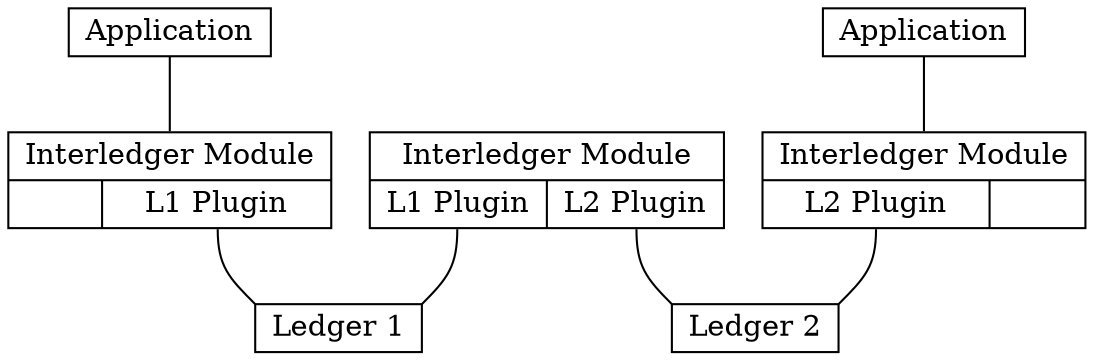 graph G {
  node [shape = record,height=.1];

  host1[label = "{<im1> Interledger Module|{|<lli1> L1 Plugin}}"];
  host2[label = "{<im2> Interledger Module|{<lli2> L1 Plugin|<lli3> L2 Plugin}}"];
  host3[label = "{<im3> Interledger Module|{<lli4> L2 Plugin|}}"];

  host1:lli1:s -- l1:nw;
  host2:lli2:s -- l1:ne;
  host2:lli3:s -- l2:nw;
  host3:lli4:s -- l2:ne;

  app1 -- host1:im1;
  app2 -- host3:im3;

  app1 [shape=box label=Application];
  app2 [shape=box label=Application];

  l1 [shape=box label="Ledger 1"];
  l2 [shape=box label="Ledger 2"];

  { rank=same; app1 app2 }
  { rank=same; host1 host2 host3 }
  { rank=same; l1 l2 }
}
